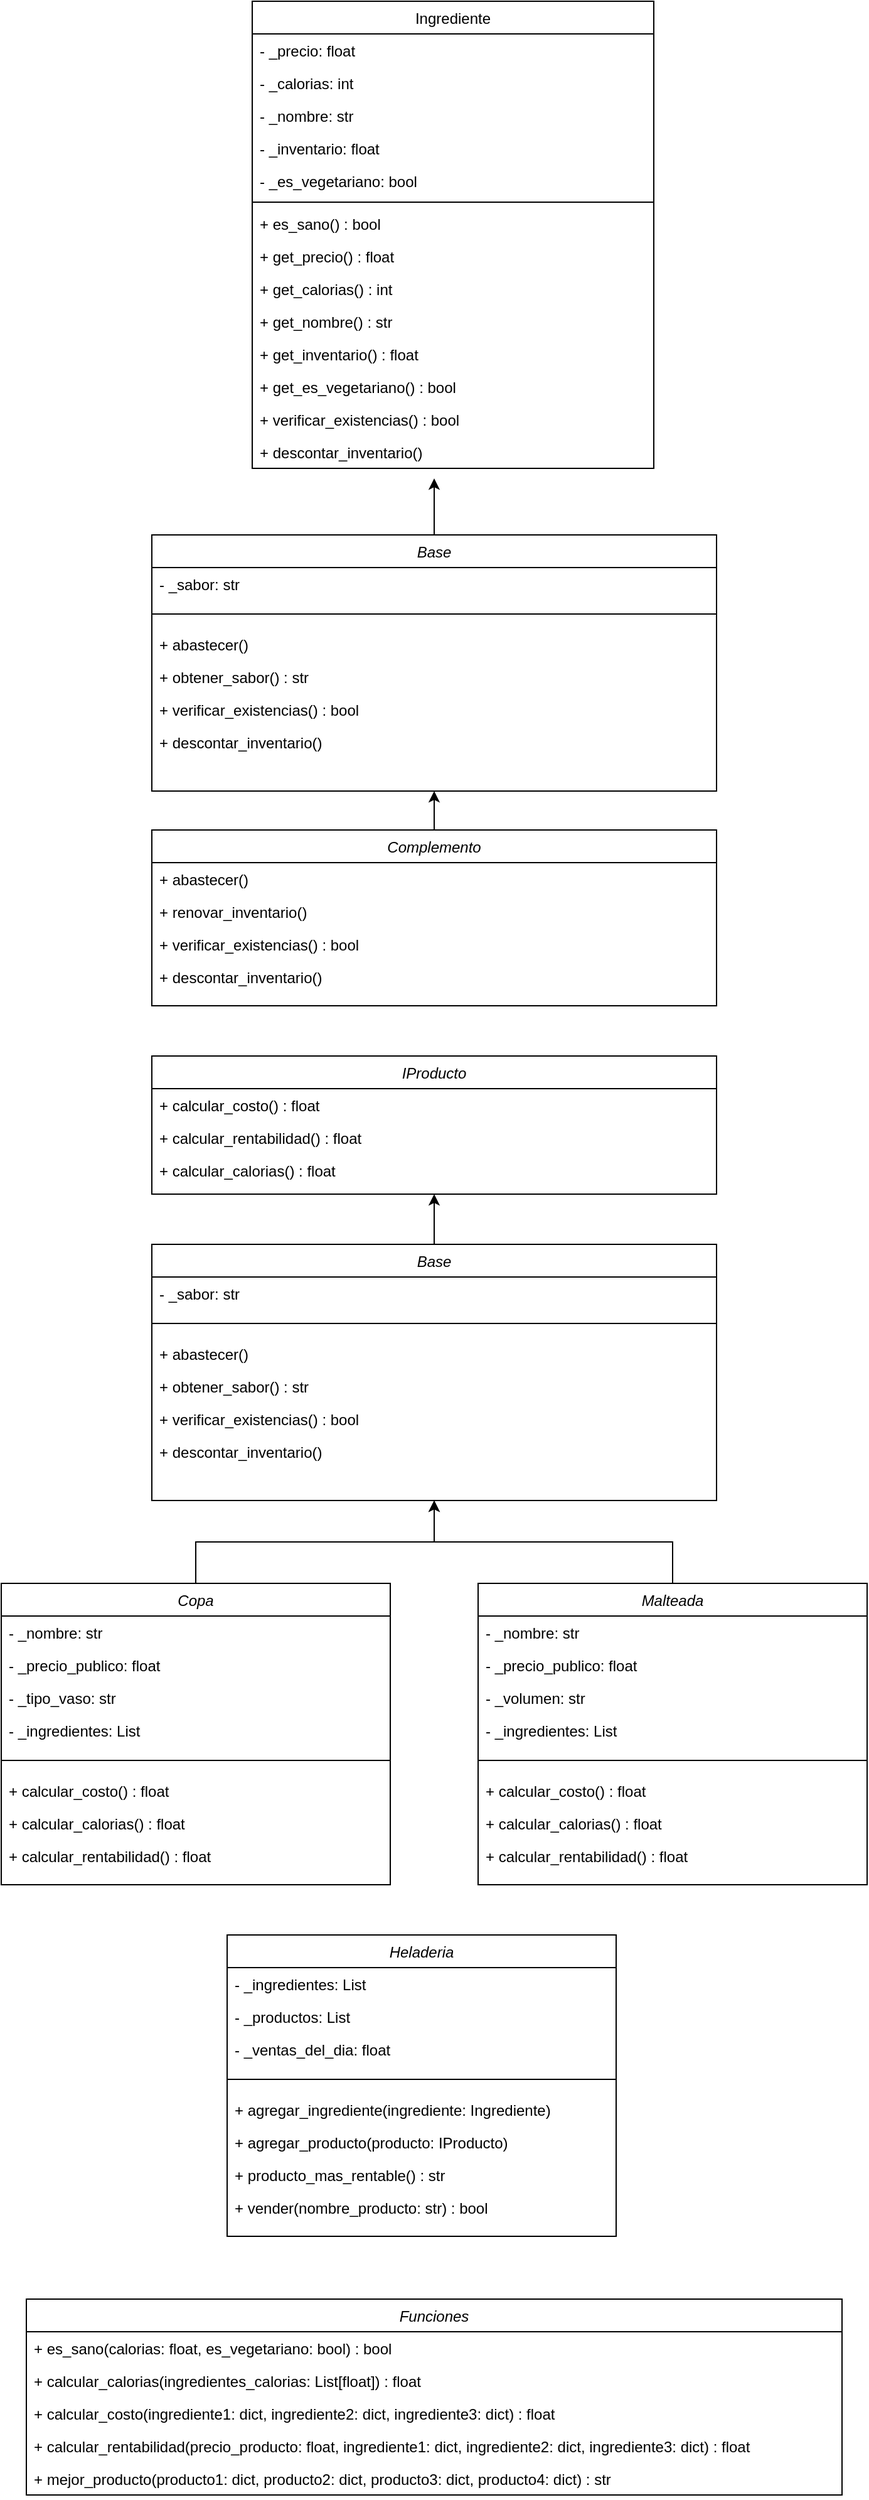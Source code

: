 <mxfile version="24.7.1" type="device">
  <diagram id="C5RBs43oDa-KdzZeNtuy" name="Page-1">
    <mxGraphModel dx="1434" dy="738" grid="1" gridSize="10" guides="1" tooltips="1" connect="1" arrows="1" fold="1" page="1" pageScale="1" pageWidth="827" pageHeight="1169" math="0" shadow="0">
      <root>
        <mxCell id="WIyWlLk6GJQsqaUBKTNV-0" />
        <mxCell id="WIyWlLk6GJQsqaUBKTNV-1" parent="WIyWlLk6GJQsqaUBKTNV-0" />
        <mxCell id="zkfFHV4jXpPFQw0GAbJ--17" value="Ingrediente" style="swimlane;fontStyle=0;align=center;verticalAlign=top;childLayout=stackLayout;horizontal=1;startSize=26;horizontalStack=0;resizeParent=1;resizeLast=0;collapsible=1;marginBottom=0;rounded=0;shadow=0;strokeWidth=1;" parent="WIyWlLk6GJQsqaUBKTNV-1" vertex="1">
          <mxGeometry x="240" y="20" width="320" height="372" as="geometry">
            <mxRectangle x="550" y="140" width="160" height="26" as="alternateBounds" />
          </mxGeometry>
        </mxCell>
        <mxCell id="zkfFHV4jXpPFQw0GAbJ--18" value="- _precio: float" style="text;align=left;verticalAlign=top;spacingLeft=4;spacingRight=4;overflow=hidden;rotatable=0;points=[[0,0.5],[1,0.5]];portConstraint=eastwest;" parent="zkfFHV4jXpPFQw0GAbJ--17" vertex="1">
          <mxGeometry y="26" width="320" height="26" as="geometry" />
        </mxCell>
        <mxCell id="geR10a15oJZOIPtNDJPB-6" value="- _calorias: int" style="text;align=left;verticalAlign=top;spacingLeft=4;spacingRight=4;overflow=hidden;rotatable=0;points=[[0,0.5],[1,0.5]];portConstraint=eastwest;" parent="zkfFHV4jXpPFQw0GAbJ--17" vertex="1">
          <mxGeometry y="52" width="320" height="26" as="geometry" />
        </mxCell>
        <mxCell id="geR10a15oJZOIPtNDJPB-5" value="- _nombre: str" style="text;align=left;verticalAlign=top;spacingLeft=4;spacingRight=4;overflow=hidden;rotatable=0;points=[[0,0.5],[1,0.5]];portConstraint=eastwest;" parent="zkfFHV4jXpPFQw0GAbJ--17" vertex="1">
          <mxGeometry y="78" width="320" height="26" as="geometry" />
        </mxCell>
        <mxCell id="geR10a15oJZOIPtNDJPB-4" value="- _inventario: float" style="text;align=left;verticalAlign=top;spacingLeft=4;spacingRight=4;overflow=hidden;rotatable=0;points=[[0,0.5],[1,0.5]];portConstraint=eastwest;" parent="zkfFHV4jXpPFQw0GAbJ--17" vertex="1">
          <mxGeometry y="104" width="320" height="26" as="geometry" />
        </mxCell>
        <mxCell id="C6Tgjf_thYMfrWVkSmee-3" value="- _es_vegetariano: bool" style="text;align=left;verticalAlign=top;spacingLeft=4;spacingRight=4;overflow=hidden;rotatable=0;points=[[0,0.5],[1,0.5]];portConstraint=eastwest;" vertex="1" parent="zkfFHV4jXpPFQw0GAbJ--17">
          <mxGeometry y="130" width="320" height="26" as="geometry" />
        </mxCell>
        <mxCell id="zkfFHV4jXpPFQw0GAbJ--23" value="" style="line;html=1;strokeWidth=1;align=left;verticalAlign=middle;spacingTop=-1;spacingLeft=3;spacingRight=3;rotatable=0;labelPosition=right;points=[];portConstraint=eastwest;" parent="zkfFHV4jXpPFQw0GAbJ--17" vertex="1">
          <mxGeometry y="156" width="320" height="8" as="geometry" />
        </mxCell>
        <mxCell id="zkfFHV4jXpPFQw0GAbJ--24" value="+ es_sano() : bool" style="text;align=left;verticalAlign=top;spacingLeft=4;spacingRight=4;overflow=hidden;rotatable=0;points=[[0,0.5],[1,0.5]];portConstraint=eastwest;" parent="zkfFHV4jXpPFQw0GAbJ--17" vertex="1">
          <mxGeometry y="164" width="320" height="26" as="geometry" />
        </mxCell>
        <mxCell id="ZHObDxlknJ5koX04KXQJ-0" value="+ get_precio() : float" style="text;align=left;verticalAlign=top;spacingLeft=4;spacingRight=4;overflow=hidden;rotatable=0;points=[[0,0.5],[1,0.5]];portConstraint=eastwest;" parent="zkfFHV4jXpPFQw0GAbJ--17" vertex="1">
          <mxGeometry y="190" width="320" height="26" as="geometry" />
        </mxCell>
        <mxCell id="geR10a15oJZOIPtNDJPB-7" value="+ get_calorias() : int" style="text;align=left;verticalAlign=top;spacingLeft=4;spacingRight=4;overflow=hidden;rotatable=0;points=[[0,0.5],[1,0.5]];portConstraint=eastwest;" parent="zkfFHV4jXpPFQw0GAbJ--17" vertex="1">
          <mxGeometry y="216" width="320" height="26" as="geometry" />
        </mxCell>
        <mxCell id="geR10a15oJZOIPtNDJPB-8" value="+ get_nombre() : str" style="text;align=left;verticalAlign=top;spacingLeft=4;spacingRight=4;overflow=hidden;rotatable=0;points=[[0,0.5],[1,0.5]];portConstraint=eastwest;" parent="zkfFHV4jXpPFQw0GAbJ--17" vertex="1">
          <mxGeometry y="242" width="320" height="26" as="geometry" />
        </mxCell>
        <mxCell id="geR10a15oJZOIPtNDJPB-9" value="+ get_inventario() : float" style="text;align=left;verticalAlign=top;spacingLeft=4;spacingRight=4;overflow=hidden;rotatable=0;points=[[0,0.5],[1,0.5]];portConstraint=eastwest;" parent="zkfFHV4jXpPFQw0GAbJ--17" vertex="1">
          <mxGeometry y="268" width="320" height="26" as="geometry" />
        </mxCell>
        <mxCell id="zkfFHV4jXpPFQw0GAbJ--25" value="+ get_es_vegetariano() : bool" style="text;align=left;verticalAlign=top;spacingLeft=4;spacingRight=4;overflow=hidden;rotatable=0;points=[[0,0.5],[1,0.5]];portConstraint=eastwest;" parent="zkfFHV4jXpPFQw0GAbJ--17" vertex="1">
          <mxGeometry y="294" width="320" height="26" as="geometry" />
        </mxCell>
        <mxCell id="C6Tgjf_thYMfrWVkSmee-5" value="+ verificar_existencias() : bool" style="text;align=left;verticalAlign=top;spacingLeft=4;spacingRight=4;overflow=hidden;rotatable=0;points=[[0,0.5],[1,0.5]];portConstraint=eastwest;" vertex="1" parent="zkfFHV4jXpPFQw0GAbJ--17">
          <mxGeometry y="320" width="320" height="26" as="geometry" />
        </mxCell>
        <mxCell id="C6Tgjf_thYMfrWVkSmee-4" value="+ descontar_inventario()" style="text;align=left;verticalAlign=top;spacingLeft=4;spacingRight=4;overflow=hidden;rotatable=0;points=[[0,0.5],[1,0.5]];portConstraint=eastwest;" vertex="1" parent="zkfFHV4jXpPFQw0GAbJ--17">
          <mxGeometry y="346" width="320" height="26" as="geometry" />
        </mxCell>
        <mxCell id="C6Tgjf_thYMfrWVkSmee-27" style="edgeStyle=orthogonalEdgeStyle;rounded=0;orthogonalLoop=1;jettySize=auto;html=1;exitX=0.5;exitY=0;exitDx=0;exitDy=0;" edge="1" parent="WIyWlLk6GJQsqaUBKTNV-1" source="geR10a15oJZOIPtNDJPB-0">
          <mxGeometry relative="1" as="geometry">
            <mxPoint x="385" y="400" as="targetPoint" />
          </mxGeometry>
        </mxCell>
        <mxCell id="geR10a15oJZOIPtNDJPB-0" value="Base" style="swimlane;fontStyle=2;align=center;verticalAlign=top;childLayout=stackLayout;horizontal=1;startSize=26;horizontalStack=0;resizeParent=1;resizeLast=0;collapsible=1;marginBottom=0;rounded=0;shadow=0;strokeWidth=1;" parent="WIyWlLk6GJQsqaUBKTNV-1" vertex="1">
          <mxGeometry x="160" y="445" width="450" height="204" as="geometry">
            <mxRectangle x="230" y="140" width="160" height="26" as="alternateBounds" />
          </mxGeometry>
        </mxCell>
        <mxCell id="geR10a15oJZOIPtNDJPB-1" value="- _sabor: str " style="text;align=left;verticalAlign=top;spacingLeft=4;spacingRight=4;overflow=hidden;rotatable=0;points=[[0,0.5],[1,0.5]];portConstraint=eastwest;" parent="geR10a15oJZOIPtNDJPB-0" vertex="1">
          <mxGeometry y="26" width="450" height="26" as="geometry" />
        </mxCell>
        <mxCell id="geR10a15oJZOIPtNDJPB-3" value="" style="line;html=1;strokeWidth=1;align=left;verticalAlign=middle;spacingTop=-1;spacingLeft=3;spacingRight=3;rotatable=0;labelPosition=right;points=[];portConstraint=eastwest;" parent="geR10a15oJZOIPtNDJPB-0" vertex="1">
          <mxGeometry y="52" width="450" height="22" as="geometry" />
        </mxCell>
        <mxCell id="geR10a15oJZOIPtNDJPB-13" value="+ abastecer() " style="text;align=left;verticalAlign=top;spacingLeft=4;spacingRight=4;overflow=hidden;rotatable=0;points=[[0,0.5],[1,0.5]];portConstraint=eastwest;rounded=0;shadow=0;html=0;" parent="geR10a15oJZOIPtNDJPB-0" vertex="1">
          <mxGeometry y="74" width="450" height="26" as="geometry" />
        </mxCell>
        <mxCell id="C6Tgjf_thYMfrWVkSmee-12" value="+ obtener_sabor() : str" style="text;align=left;verticalAlign=top;spacingLeft=4;spacingRight=4;overflow=hidden;rotatable=0;points=[[0,0.5],[1,0.5]];portConstraint=eastwest;rounded=0;shadow=0;html=0;" vertex="1" parent="geR10a15oJZOIPtNDJPB-0">
          <mxGeometry y="100" width="450" height="26" as="geometry" />
        </mxCell>
        <mxCell id="C6Tgjf_thYMfrWVkSmee-11" value="+ verificar_existencias() : bool" style="text;align=left;verticalAlign=top;spacingLeft=4;spacingRight=4;overflow=hidden;rotatable=0;points=[[0,0.5],[1,0.5]];portConstraint=eastwest;rounded=0;shadow=0;html=0;" vertex="1" parent="geR10a15oJZOIPtNDJPB-0">
          <mxGeometry y="126" width="450" height="26" as="geometry" />
        </mxCell>
        <mxCell id="C6Tgjf_thYMfrWVkSmee-10" value="+ descontar_inventario()" style="text;align=left;verticalAlign=top;spacingLeft=4;spacingRight=4;overflow=hidden;rotatable=0;points=[[0,0.5],[1,0.5]];portConstraint=eastwest;rounded=0;shadow=0;html=0;" vertex="1" parent="geR10a15oJZOIPtNDJPB-0">
          <mxGeometry y="152" width="450" height="26" as="geometry" />
        </mxCell>
        <mxCell id="C6Tgjf_thYMfrWVkSmee-28" style="edgeStyle=orthogonalEdgeStyle;rounded=0;orthogonalLoop=1;jettySize=auto;html=1;exitX=0.5;exitY=0;exitDx=0;exitDy=0;entryX=0.5;entryY=1;entryDx=0;entryDy=0;" edge="1" parent="WIyWlLk6GJQsqaUBKTNV-1" source="C6Tgjf_thYMfrWVkSmee-13" target="geR10a15oJZOIPtNDJPB-0">
          <mxGeometry relative="1" as="geometry" />
        </mxCell>
        <mxCell id="C6Tgjf_thYMfrWVkSmee-13" value="Complemento" style="swimlane;fontStyle=2;align=center;verticalAlign=top;childLayout=stackLayout;horizontal=1;startSize=26;horizontalStack=0;resizeParent=1;resizeLast=0;collapsible=1;marginBottom=0;rounded=0;shadow=0;strokeWidth=1;" vertex="1" parent="WIyWlLk6GJQsqaUBKTNV-1">
          <mxGeometry x="160" y="680" width="450" height="140" as="geometry">
            <mxRectangle x="230" y="140" width="160" height="26" as="alternateBounds" />
          </mxGeometry>
        </mxCell>
        <mxCell id="C6Tgjf_thYMfrWVkSmee-14" value="+ abastecer()" style="text;align=left;verticalAlign=top;spacingLeft=4;spacingRight=4;overflow=hidden;rotatable=0;points=[[0,0.5],[1,0.5]];portConstraint=eastwest;" vertex="1" parent="C6Tgjf_thYMfrWVkSmee-13">
          <mxGeometry y="26" width="450" height="26" as="geometry" />
        </mxCell>
        <mxCell id="C6Tgjf_thYMfrWVkSmee-22" value="+ renovar_inventario()" style="text;align=left;verticalAlign=top;spacingLeft=4;spacingRight=4;overflow=hidden;rotatable=0;points=[[0,0.5],[1,0.5]];portConstraint=eastwest;" vertex="1" parent="C6Tgjf_thYMfrWVkSmee-13">
          <mxGeometry y="52" width="450" height="26" as="geometry" />
        </mxCell>
        <mxCell id="C6Tgjf_thYMfrWVkSmee-21" value="+ verificar_existencias() : bool" style="text;align=left;verticalAlign=top;spacingLeft=4;spacingRight=4;overflow=hidden;rotatable=0;points=[[0,0.5],[1,0.5]];portConstraint=eastwest;" vertex="1" parent="C6Tgjf_thYMfrWVkSmee-13">
          <mxGeometry y="78" width="450" height="26" as="geometry" />
        </mxCell>
        <mxCell id="C6Tgjf_thYMfrWVkSmee-20" value="+ descontar_inventario()" style="text;align=left;verticalAlign=top;spacingLeft=4;spacingRight=4;overflow=hidden;rotatable=0;points=[[0,0.5],[1,0.5]];portConstraint=eastwest;" vertex="1" parent="C6Tgjf_thYMfrWVkSmee-13">
          <mxGeometry y="104" width="450" height="26" as="geometry" />
        </mxCell>
        <mxCell id="C6Tgjf_thYMfrWVkSmee-29" value="IProducto" style="swimlane;fontStyle=2;align=center;verticalAlign=top;childLayout=stackLayout;horizontal=1;startSize=26;horizontalStack=0;resizeParent=1;resizeLast=0;collapsible=1;marginBottom=0;rounded=0;shadow=0;strokeWidth=1;" vertex="1" parent="WIyWlLk6GJQsqaUBKTNV-1">
          <mxGeometry x="160" y="860" width="450" height="110" as="geometry">
            <mxRectangle x="230" y="140" width="160" height="26" as="alternateBounds" />
          </mxGeometry>
        </mxCell>
        <mxCell id="C6Tgjf_thYMfrWVkSmee-30" value="+ calcular_costo() : float" style="text;align=left;verticalAlign=top;spacingLeft=4;spacingRight=4;overflow=hidden;rotatable=0;points=[[0,0.5],[1,0.5]];portConstraint=eastwest;" vertex="1" parent="C6Tgjf_thYMfrWVkSmee-29">
          <mxGeometry y="26" width="450" height="26" as="geometry" />
        </mxCell>
        <mxCell id="C6Tgjf_thYMfrWVkSmee-32" value="+ calcular_rentabilidad() : float" style="text;align=left;verticalAlign=top;spacingLeft=4;spacingRight=4;overflow=hidden;rotatable=0;points=[[0,0.5],[1,0.5]];portConstraint=eastwest;rounded=0;shadow=0;html=0;" vertex="1" parent="C6Tgjf_thYMfrWVkSmee-29">
          <mxGeometry y="52" width="450" height="26" as="geometry" />
        </mxCell>
        <mxCell id="C6Tgjf_thYMfrWVkSmee-33" value="+ calcular_calorias() : float" style="text;align=left;verticalAlign=top;spacingLeft=4;spacingRight=4;overflow=hidden;rotatable=0;points=[[0,0.5],[1,0.5]];portConstraint=eastwest;rounded=0;shadow=0;html=0;" vertex="1" parent="C6Tgjf_thYMfrWVkSmee-29">
          <mxGeometry y="78" width="450" height="26" as="geometry" />
        </mxCell>
        <mxCell id="C6Tgjf_thYMfrWVkSmee-51" style="edgeStyle=orthogonalEdgeStyle;rounded=0;orthogonalLoop=1;jettySize=auto;html=1;entryX=0.5;entryY=1;entryDx=0;entryDy=0;" edge="1" parent="WIyWlLk6GJQsqaUBKTNV-1" source="C6Tgjf_thYMfrWVkSmee-44" target="C6Tgjf_thYMfrWVkSmee-29">
          <mxGeometry relative="1" as="geometry" />
        </mxCell>
        <mxCell id="C6Tgjf_thYMfrWVkSmee-44" value="Base" style="swimlane;fontStyle=2;align=center;verticalAlign=top;childLayout=stackLayout;horizontal=1;startSize=26;horizontalStack=0;resizeParent=1;resizeLast=0;collapsible=1;marginBottom=0;rounded=0;shadow=0;strokeWidth=1;" vertex="1" parent="WIyWlLk6GJQsqaUBKTNV-1">
          <mxGeometry x="160" y="1010" width="450" height="204" as="geometry">
            <mxRectangle x="230" y="140" width="160" height="26" as="alternateBounds" />
          </mxGeometry>
        </mxCell>
        <mxCell id="C6Tgjf_thYMfrWVkSmee-45" value="- _sabor: str " style="text;align=left;verticalAlign=top;spacingLeft=4;spacingRight=4;overflow=hidden;rotatable=0;points=[[0,0.5],[1,0.5]];portConstraint=eastwest;" vertex="1" parent="C6Tgjf_thYMfrWVkSmee-44">
          <mxGeometry y="26" width="450" height="26" as="geometry" />
        </mxCell>
        <mxCell id="C6Tgjf_thYMfrWVkSmee-46" value="" style="line;html=1;strokeWidth=1;align=left;verticalAlign=middle;spacingTop=-1;spacingLeft=3;spacingRight=3;rotatable=0;labelPosition=right;points=[];portConstraint=eastwest;" vertex="1" parent="C6Tgjf_thYMfrWVkSmee-44">
          <mxGeometry y="52" width="450" height="22" as="geometry" />
        </mxCell>
        <mxCell id="C6Tgjf_thYMfrWVkSmee-47" value="+ abastecer() " style="text;align=left;verticalAlign=top;spacingLeft=4;spacingRight=4;overflow=hidden;rotatable=0;points=[[0,0.5],[1,0.5]];portConstraint=eastwest;rounded=0;shadow=0;html=0;" vertex="1" parent="C6Tgjf_thYMfrWVkSmee-44">
          <mxGeometry y="74" width="450" height="26" as="geometry" />
        </mxCell>
        <mxCell id="C6Tgjf_thYMfrWVkSmee-48" value="+ obtener_sabor() : str" style="text;align=left;verticalAlign=top;spacingLeft=4;spacingRight=4;overflow=hidden;rotatable=0;points=[[0,0.5],[1,0.5]];portConstraint=eastwest;rounded=0;shadow=0;html=0;" vertex="1" parent="C6Tgjf_thYMfrWVkSmee-44">
          <mxGeometry y="100" width="450" height="26" as="geometry" />
        </mxCell>
        <mxCell id="C6Tgjf_thYMfrWVkSmee-49" value="+ verificar_existencias() : bool" style="text;align=left;verticalAlign=top;spacingLeft=4;spacingRight=4;overflow=hidden;rotatable=0;points=[[0,0.5],[1,0.5]];portConstraint=eastwest;rounded=0;shadow=0;html=0;" vertex="1" parent="C6Tgjf_thYMfrWVkSmee-44">
          <mxGeometry y="126" width="450" height="26" as="geometry" />
        </mxCell>
        <mxCell id="C6Tgjf_thYMfrWVkSmee-50" value="+ descontar_inventario()" style="text;align=left;verticalAlign=top;spacingLeft=4;spacingRight=4;overflow=hidden;rotatable=0;points=[[0,0.5],[1,0.5]];portConstraint=eastwest;rounded=0;shadow=0;html=0;" vertex="1" parent="C6Tgjf_thYMfrWVkSmee-44">
          <mxGeometry y="152" width="450" height="26" as="geometry" />
        </mxCell>
        <mxCell id="C6Tgjf_thYMfrWVkSmee-78" style="edgeStyle=orthogonalEdgeStyle;rounded=0;orthogonalLoop=1;jettySize=auto;html=1;exitX=0.5;exitY=0;exitDx=0;exitDy=0;entryX=0.5;entryY=1;entryDx=0;entryDy=0;" edge="1" parent="WIyWlLk6GJQsqaUBKTNV-1" source="C6Tgjf_thYMfrWVkSmee-52" target="C6Tgjf_thYMfrWVkSmee-44">
          <mxGeometry relative="1" as="geometry" />
        </mxCell>
        <mxCell id="C6Tgjf_thYMfrWVkSmee-52" value="Copa" style="swimlane;fontStyle=2;align=center;verticalAlign=top;childLayout=stackLayout;horizontal=1;startSize=26;horizontalStack=0;resizeParent=1;resizeLast=0;collapsible=1;marginBottom=0;rounded=0;shadow=0;strokeWidth=1;" vertex="1" parent="WIyWlLk6GJQsqaUBKTNV-1">
          <mxGeometry x="40" y="1280" width="310" height="240" as="geometry">
            <mxRectangle x="230" y="140" width="160" height="26" as="alternateBounds" />
          </mxGeometry>
        </mxCell>
        <mxCell id="C6Tgjf_thYMfrWVkSmee-53" value="- _nombre: str " style="text;align=left;verticalAlign=top;spacingLeft=4;spacingRight=4;overflow=hidden;rotatable=0;points=[[0,0.5],[1,0.5]];portConstraint=eastwest;" vertex="1" parent="C6Tgjf_thYMfrWVkSmee-52">
          <mxGeometry y="26" width="310" height="26" as="geometry" />
        </mxCell>
        <mxCell id="C6Tgjf_thYMfrWVkSmee-68" value="- _precio_publico: float" style="text;align=left;verticalAlign=top;spacingLeft=4;spacingRight=4;overflow=hidden;rotatable=0;points=[[0,0.5],[1,0.5]];portConstraint=eastwest;" vertex="1" parent="C6Tgjf_thYMfrWVkSmee-52">
          <mxGeometry y="52" width="310" height="26" as="geometry" />
        </mxCell>
        <mxCell id="C6Tgjf_thYMfrWVkSmee-67" value="- _tipo_vaso: str" style="text;align=left;verticalAlign=top;spacingLeft=4;spacingRight=4;overflow=hidden;rotatable=0;points=[[0,0.5],[1,0.5]];portConstraint=eastwest;" vertex="1" parent="C6Tgjf_thYMfrWVkSmee-52">
          <mxGeometry y="78" width="310" height="26" as="geometry" />
        </mxCell>
        <mxCell id="C6Tgjf_thYMfrWVkSmee-66" value="- _ingredientes: List" style="text;align=left;verticalAlign=top;spacingLeft=4;spacingRight=4;overflow=hidden;rotatable=0;points=[[0,0.5],[1,0.5]];portConstraint=eastwest;" vertex="1" parent="C6Tgjf_thYMfrWVkSmee-52">
          <mxGeometry y="104" width="310" height="26" as="geometry" />
        </mxCell>
        <mxCell id="C6Tgjf_thYMfrWVkSmee-54" value="" style="line;html=1;strokeWidth=1;align=left;verticalAlign=middle;spacingTop=-1;spacingLeft=3;spacingRight=3;rotatable=0;labelPosition=right;points=[];portConstraint=eastwest;" vertex="1" parent="C6Tgjf_thYMfrWVkSmee-52">
          <mxGeometry y="130" width="310" height="22" as="geometry" />
        </mxCell>
        <mxCell id="C6Tgjf_thYMfrWVkSmee-55" value="+ calcular_costo() : float" style="text;align=left;verticalAlign=top;spacingLeft=4;spacingRight=4;overflow=hidden;rotatable=0;points=[[0,0.5],[1,0.5]];portConstraint=eastwest;rounded=0;shadow=0;html=0;" vertex="1" parent="C6Tgjf_thYMfrWVkSmee-52">
          <mxGeometry y="152" width="310" height="26" as="geometry" />
        </mxCell>
        <mxCell id="C6Tgjf_thYMfrWVkSmee-56" value="+ calcular_calorias() : float" style="text;align=left;verticalAlign=top;spacingLeft=4;spacingRight=4;overflow=hidden;rotatable=0;points=[[0,0.5],[1,0.5]];portConstraint=eastwest;rounded=0;shadow=0;html=0;" vertex="1" parent="C6Tgjf_thYMfrWVkSmee-52">
          <mxGeometry y="178" width="310" height="26" as="geometry" />
        </mxCell>
        <mxCell id="C6Tgjf_thYMfrWVkSmee-57" value="+ calcular_rentabilidad() : float" style="text;align=left;verticalAlign=top;spacingLeft=4;spacingRight=4;overflow=hidden;rotatable=0;points=[[0,0.5],[1,0.5]];portConstraint=eastwest;rounded=0;shadow=0;html=0;" vertex="1" parent="C6Tgjf_thYMfrWVkSmee-52">
          <mxGeometry y="204" width="310" height="26" as="geometry" />
        </mxCell>
        <mxCell id="C6Tgjf_thYMfrWVkSmee-79" style="edgeStyle=orthogonalEdgeStyle;rounded=0;orthogonalLoop=1;jettySize=auto;html=1;entryX=0.5;entryY=1;entryDx=0;entryDy=0;" edge="1" parent="WIyWlLk6GJQsqaUBKTNV-1" source="C6Tgjf_thYMfrWVkSmee-69" target="C6Tgjf_thYMfrWVkSmee-44">
          <mxGeometry relative="1" as="geometry" />
        </mxCell>
        <mxCell id="C6Tgjf_thYMfrWVkSmee-69" value="Malteada" style="swimlane;fontStyle=2;align=center;verticalAlign=top;childLayout=stackLayout;horizontal=1;startSize=26;horizontalStack=0;resizeParent=1;resizeLast=0;collapsible=1;marginBottom=0;rounded=0;shadow=0;strokeWidth=1;" vertex="1" parent="WIyWlLk6GJQsqaUBKTNV-1">
          <mxGeometry x="420" y="1280" width="310" height="240" as="geometry">
            <mxRectangle x="230" y="140" width="160" height="26" as="alternateBounds" />
          </mxGeometry>
        </mxCell>
        <mxCell id="C6Tgjf_thYMfrWVkSmee-70" value="- _nombre: str " style="text;align=left;verticalAlign=top;spacingLeft=4;spacingRight=4;overflow=hidden;rotatable=0;points=[[0,0.5],[1,0.5]];portConstraint=eastwest;" vertex="1" parent="C6Tgjf_thYMfrWVkSmee-69">
          <mxGeometry y="26" width="310" height="26" as="geometry" />
        </mxCell>
        <mxCell id="C6Tgjf_thYMfrWVkSmee-71" value="- _precio_publico: float" style="text;align=left;verticalAlign=top;spacingLeft=4;spacingRight=4;overflow=hidden;rotatable=0;points=[[0,0.5],[1,0.5]];portConstraint=eastwest;" vertex="1" parent="C6Tgjf_thYMfrWVkSmee-69">
          <mxGeometry y="52" width="310" height="26" as="geometry" />
        </mxCell>
        <mxCell id="C6Tgjf_thYMfrWVkSmee-72" value="- _volumen: str" style="text;align=left;verticalAlign=top;spacingLeft=4;spacingRight=4;overflow=hidden;rotatable=0;points=[[0,0.5],[1,0.5]];portConstraint=eastwest;" vertex="1" parent="C6Tgjf_thYMfrWVkSmee-69">
          <mxGeometry y="78" width="310" height="26" as="geometry" />
        </mxCell>
        <mxCell id="C6Tgjf_thYMfrWVkSmee-73" value="- _ingredientes: List" style="text;align=left;verticalAlign=top;spacingLeft=4;spacingRight=4;overflow=hidden;rotatable=0;points=[[0,0.5],[1,0.5]];portConstraint=eastwest;" vertex="1" parent="C6Tgjf_thYMfrWVkSmee-69">
          <mxGeometry y="104" width="310" height="26" as="geometry" />
        </mxCell>
        <mxCell id="C6Tgjf_thYMfrWVkSmee-74" value="" style="line;html=1;strokeWidth=1;align=left;verticalAlign=middle;spacingTop=-1;spacingLeft=3;spacingRight=3;rotatable=0;labelPosition=right;points=[];portConstraint=eastwest;" vertex="1" parent="C6Tgjf_thYMfrWVkSmee-69">
          <mxGeometry y="130" width="310" height="22" as="geometry" />
        </mxCell>
        <mxCell id="C6Tgjf_thYMfrWVkSmee-75" value="+ calcular_costo() : float" style="text;align=left;verticalAlign=top;spacingLeft=4;spacingRight=4;overflow=hidden;rotatable=0;points=[[0,0.5],[1,0.5]];portConstraint=eastwest;rounded=0;shadow=0;html=0;" vertex="1" parent="C6Tgjf_thYMfrWVkSmee-69">
          <mxGeometry y="152" width="310" height="26" as="geometry" />
        </mxCell>
        <mxCell id="C6Tgjf_thYMfrWVkSmee-76" value="+ calcular_calorias() : float" style="text;align=left;verticalAlign=top;spacingLeft=4;spacingRight=4;overflow=hidden;rotatable=0;points=[[0,0.5],[1,0.5]];portConstraint=eastwest;rounded=0;shadow=0;html=0;" vertex="1" parent="C6Tgjf_thYMfrWVkSmee-69">
          <mxGeometry y="178" width="310" height="26" as="geometry" />
        </mxCell>
        <mxCell id="C6Tgjf_thYMfrWVkSmee-77" value="+ calcular_rentabilidad() : float" style="text;align=left;verticalAlign=top;spacingLeft=4;spacingRight=4;overflow=hidden;rotatable=0;points=[[0,0.5],[1,0.5]];portConstraint=eastwest;rounded=0;shadow=0;html=0;" vertex="1" parent="C6Tgjf_thYMfrWVkSmee-69">
          <mxGeometry y="204" width="310" height="26" as="geometry" />
        </mxCell>
        <mxCell id="C6Tgjf_thYMfrWVkSmee-80" value="Heladeria " style="swimlane;fontStyle=2;align=center;verticalAlign=top;childLayout=stackLayout;horizontal=1;startSize=26;horizontalStack=0;resizeParent=1;resizeLast=0;collapsible=1;marginBottom=0;rounded=0;shadow=0;strokeWidth=1;" vertex="1" parent="WIyWlLk6GJQsqaUBKTNV-1">
          <mxGeometry x="220" y="1560" width="310" height="240" as="geometry">
            <mxRectangle x="230" y="140" width="160" height="26" as="alternateBounds" />
          </mxGeometry>
        </mxCell>
        <mxCell id="C6Tgjf_thYMfrWVkSmee-81" value="- _ingredientes: List" style="text;align=left;verticalAlign=top;spacingLeft=4;spacingRight=4;overflow=hidden;rotatable=0;points=[[0,0.5],[1,0.5]];portConstraint=eastwest;" vertex="1" parent="C6Tgjf_thYMfrWVkSmee-80">
          <mxGeometry y="26" width="310" height="26" as="geometry" />
        </mxCell>
        <mxCell id="C6Tgjf_thYMfrWVkSmee-82" value="- _productos: List" style="text;align=left;verticalAlign=top;spacingLeft=4;spacingRight=4;overflow=hidden;rotatable=0;points=[[0,0.5],[1,0.5]];portConstraint=eastwest;" vertex="1" parent="C6Tgjf_thYMfrWVkSmee-80">
          <mxGeometry y="52" width="310" height="26" as="geometry" />
        </mxCell>
        <mxCell id="C6Tgjf_thYMfrWVkSmee-83" value="- _ventas_del_dia: float" style="text;align=left;verticalAlign=top;spacingLeft=4;spacingRight=4;overflow=hidden;rotatable=0;points=[[0,0.5],[1,0.5]];portConstraint=eastwest;" vertex="1" parent="C6Tgjf_thYMfrWVkSmee-80">
          <mxGeometry y="78" width="310" height="26" as="geometry" />
        </mxCell>
        <mxCell id="C6Tgjf_thYMfrWVkSmee-85" value="" style="line;html=1;strokeWidth=1;align=left;verticalAlign=middle;spacingTop=-1;spacingLeft=3;spacingRight=3;rotatable=0;labelPosition=right;points=[];portConstraint=eastwest;" vertex="1" parent="C6Tgjf_thYMfrWVkSmee-80">
          <mxGeometry y="104" width="310" height="22" as="geometry" />
        </mxCell>
        <mxCell id="C6Tgjf_thYMfrWVkSmee-86" value="+ agregar_ingrediente(ingrediente: Ingrediente)" style="text;align=left;verticalAlign=top;spacingLeft=4;spacingRight=4;overflow=hidden;rotatable=0;points=[[0,0.5],[1,0.5]];portConstraint=eastwest;rounded=0;shadow=0;html=0;" vertex="1" parent="C6Tgjf_thYMfrWVkSmee-80">
          <mxGeometry y="126" width="310" height="26" as="geometry" />
        </mxCell>
        <mxCell id="C6Tgjf_thYMfrWVkSmee-87" value="+ agregar_producto(producto: IProducto)" style="text;align=left;verticalAlign=top;spacingLeft=4;spacingRight=4;overflow=hidden;rotatable=0;points=[[0,0.5],[1,0.5]];portConstraint=eastwest;rounded=0;shadow=0;html=0;" vertex="1" parent="C6Tgjf_thYMfrWVkSmee-80">
          <mxGeometry y="152" width="310" height="26" as="geometry" />
        </mxCell>
        <mxCell id="C6Tgjf_thYMfrWVkSmee-88" value="+ producto_mas_rentable() : str" style="text;align=left;verticalAlign=top;spacingLeft=4;spacingRight=4;overflow=hidden;rotatable=0;points=[[0,0.5],[1,0.5]];portConstraint=eastwest;rounded=0;shadow=0;html=0;" vertex="1" parent="C6Tgjf_thYMfrWVkSmee-80">
          <mxGeometry y="178" width="310" height="26" as="geometry" />
        </mxCell>
        <mxCell id="C6Tgjf_thYMfrWVkSmee-89" value="+ vender(nombre_producto: str) : bool" style="text;align=left;verticalAlign=top;spacingLeft=4;spacingRight=4;overflow=hidden;rotatable=0;points=[[0,0.5],[1,0.5]];portConstraint=eastwest;rounded=0;shadow=0;html=0;" vertex="1" parent="C6Tgjf_thYMfrWVkSmee-80">
          <mxGeometry y="204" width="310" height="26" as="geometry" />
        </mxCell>
        <mxCell id="C6Tgjf_thYMfrWVkSmee-90" value="Funciones" style="swimlane;fontStyle=2;align=center;verticalAlign=top;childLayout=stackLayout;horizontal=1;startSize=26;horizontalStack=0;resizeParent=1;resizeLast=0;collapsible=1;marginBottom=0;rounded=0;shadow=0;strokeWidth=1;" vertex="1" parent="WIyWlLk6GJQsqaUBKTNV-1">
          <mxGeometry x="60" y="1850" width="650" height="156" as="geometry">
            <mxRectangle x="230" y="140" width="160" height="26" as="alternateBounds" />
          </mxGeometry>
        </mxCell>
        <mxCell id="C6Tgjf_thYMfrWVkSmee-91" value="+ es_sano(calorias: float, es_vegetariano: bool) : bool" style="text;align=left;verticalAlign=top;spacingLeft=4;spacingRight=4;overflow=hidden;rotatable=0;points=[[0,0.5],[1,0.5]];portConstraint=eastwest;" vertex="1" parent="C6Tgjf_thYMfrWVkSmee-90">
          <mxGeometry y="26" width="650" height="26" as="geometry" />
        </mxCell>
        <mxCell id="C6Tgjf_thYMfrWVkSmee-92" value="+ calcular_calorias(ingredientes_calorias: List[float]) : float" style="text;align=left;verticalAlign=top;spacingLeft=4;spacingRight=4;overflow=hidden;rotatable=0;points=[[0,0.5],[1,0.5]];portConstraint=eastwest;rounded=0;shadow=0;html=0;" vertex="1" parent="C6Tgjf_thYMfrWVkSmee-90">
          <mxGeometry y="52" width="650" height="26" as="geometry" />
        </mxCell>
        <mxCell id="C6Tgjf_thYMfrWVkSmee-93" value="+ calcular_costo(ingrediente1: dict, ingrediente2: dict, ingrediente3: dict) : float" style="text;align=left;verticalAlign=top;spacingLeft=4;spacingRight=4;overflow=hidden;rotatable=0;points=[[0,0.5],[1,0.5]];portConstraint=eastwest;rounded=0;shadow=0;html=0;" vertex="1" parent="C6Tgjf_thYMfrWVkSmee-90">
          <mxGeometry y="78" width="650" height="26" as="geometry" />
        </mxCell>
        <mxCell id="C6Tgjf_thYMfrWVkSmee-95" value="+ calcular_rentabilidad(precio_producto: float, ingrediente1: dict, ingrediente2: dict, ingrediente3: dict) : float" style="text;align=left;verticalAlign=top;spacingLeft=4;spacingRight=4;overflow=hidden;rotatable=0;points=[[0,0.5],[1,0.5]];portConstraint=eastwest;rounded=0;shadow=0;html=0;" vertex="1" parent="C6Tgjf_thYMfrWVkSmee-90">
          <mxGeometry y="104" width="650" height="26" as="geometry" />
        </mxCell>
        <mxCell id="C6Tgjf_thYMfrWVkSmee-94" value="+ mejor_producto(producto1: dict, producto2: dict, producto3: dict, producto4: dict) : str" style="text;align=left;verticalAlign=top;spacingLeft=4;spacingRight=4;overflow=hidden;rotatable=0;points=[[0,0.5],[1,0.5]];portConstraint=eastwest;rounded=0;shadow=0;html=0;" vertex="1" parent="C6Tgjf_thYMfrWVkSmee-90">
          <mxGeometry y="130" width="650" height="26" as="geometry" />
        </mxCell>
      </root>
    </mxGraphModel>
  </diagram>
</mxfile>
